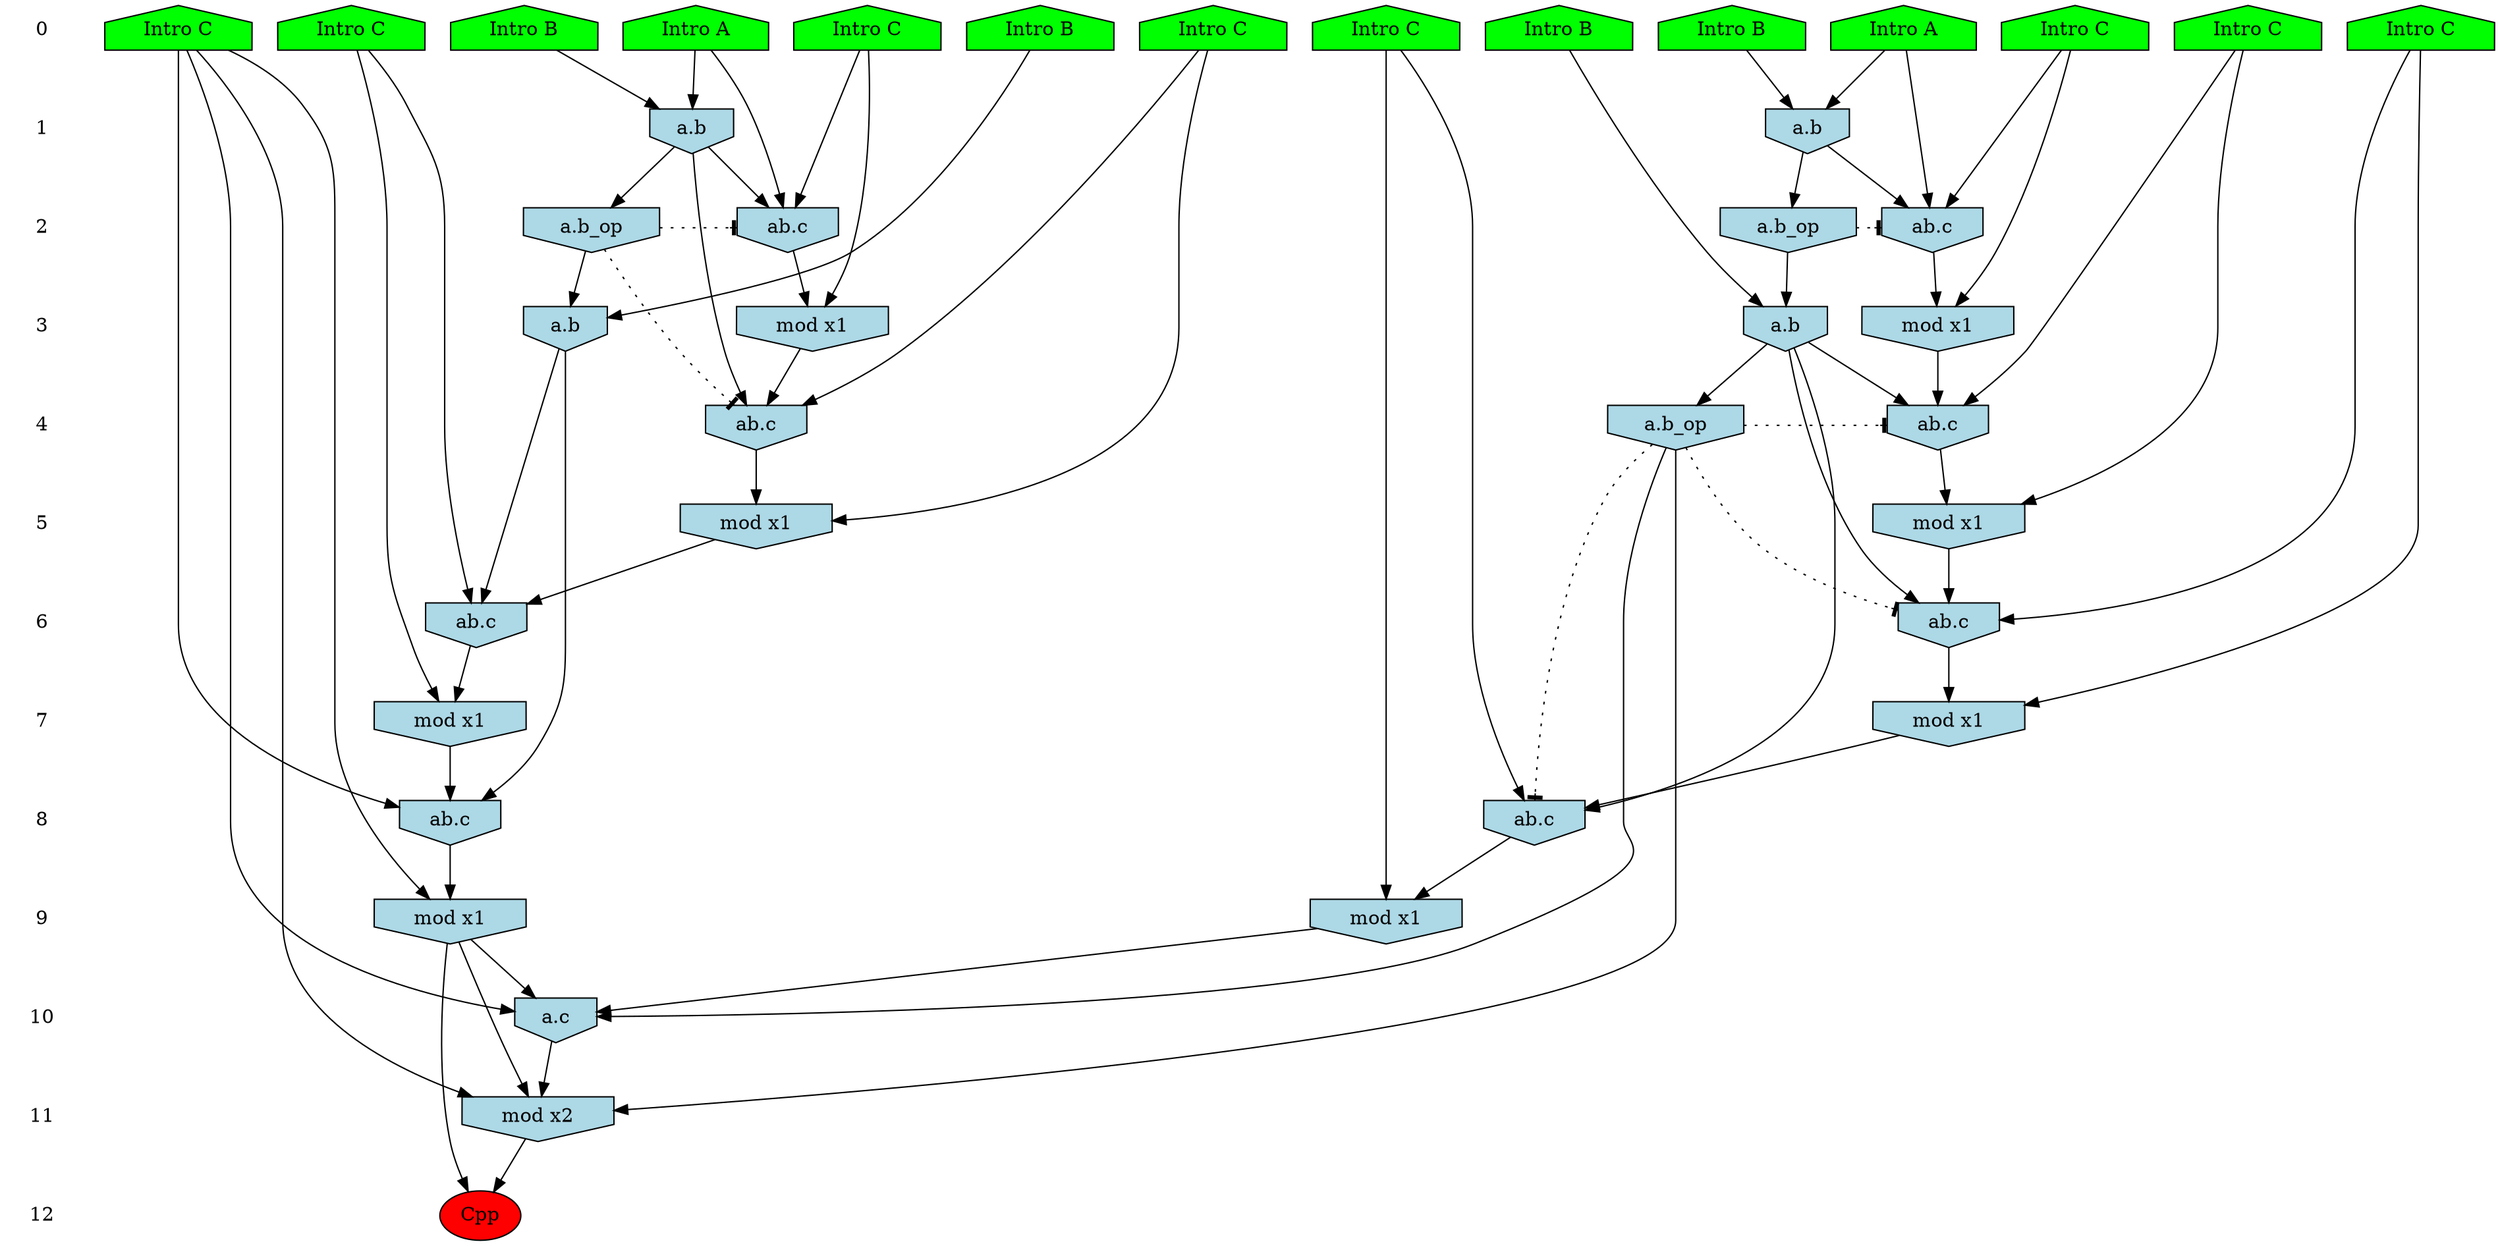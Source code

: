 /* Compression of 1 causal flows obtained in average at 1.241192E+01 t.u */
/* Compressed causal flows were: [1856] */
digraph G{
 ranksep=.5 ; 
{ rank = same ; "0" [shape=plaintext] ; node_1 [label ="Intro A", shape=house, style=filled, fillcolor=green] ;
node_2 [label ="Intro B", shape=house, style=filled, fillcolor=green] ;
node_3 [label ="Intro A", shape=house, style=filled, fillcolor=green] ;
node_4 [label ="Intro B", shape=house, style=filled, fillcolor=green] ;
node_5 [label ="Intro B", shape=house, style=filled, fillcolor=green] ;
node_6 [label ="Intro B", shape=house, style=filled, fillcolor=green] ;
node_7 [label ="Intro C", shape=house, style=filled, fillcolor=green] ;
node_8 [label ="Intro C", shape=house, style=filled, fillcolor=green] ;
node_9 [label ="Intro C", shape=house, style=filled, fillcolor=green] ;
node_10 [label ="Intro C", shape=house, style=filled, fillcolor=green] ;
node_11 [label ="Intro C", shape=house, style=filled, fillcolor=green] ;
node_12 [label ="Intro C", shape=house, style=filled, fillcolor=green] ;
node_13 [label ="Intro C", shape=house, style=filled, fillcolor=green] ;
node_14 [label ="Intro C", shape=house, style=filled, fillcolor=green] ;
}
{ rank = same ; "1" [shape=plaintext] ; node_15 [label="a.b", shape=invhouse, style=filled, fillcolor = lightblue] ;
node_19 [label="a.b", shape=invhouse, style=filled, fillcolor = lightblue] ;
}
{ rank = same ; "2" [shape=plaintext] ; node_16 [label="ab.c", shape=invhouse, style=filled, fillcolor = lightblue] ;
node_17 [label="a.b_op", shape=invhouse, style=filled, fillcolor = lightblue] ;
node_20 [label="ab.c", shape=invhouse, style=filled, fillcolor = lightblue] ;
node_28 [label="a.b_op", shape=invhouse, style=filled, fillcolor = lightblue] ;
}
{ rank = same ; "3" [shape=plaintext] ; node_18 [label="mod x1", shape=invhouse, style=filled, fillcolor = lightblue] ;
node_21 [label="a.b", shape=invhouse, style=filled, fillcolor = lightblue] ;
node_22 [label="mod x1", shape=invhouse, style=filled, fillcolor = lightblue] ;
node_30 [label="a.b", shape=invhouse, style=filled, fillcolor = lightblue] ;
}
{ rank = same ; "4" [shape=plaintext] ; node_23 [label="ab.c", shape=invhouse, style=filled, fillcolor = lightblue] ;
node_27 [label="ab.c", shape=invhouse, style=filled, fillcolor = lightblue] ;
node_33 [label="a.b_op", shape=invhouse, style=filled, fillcolor = lightblue] ;
}
{ rank = same ; "5" [shape=plaintext] ; node_24 [label="mod x1", shape=invhouse, style=filled, fillcolor = lightblue] ;
node_29 [label="mod x1", shape=invhouse, style=filled, fillcolor = lightblue] ;
}
{ rank = same ; "6" [shape=plaintext] ; node_25 [label="ab.c", shape=invhouse, style=filled, fillcolor = lightblue] ;
node_34 [label="ab.c", shape=invhouse, style=filled, fillcolor = lightblue] ;
}
{ rank = same ; "7" [shape=plaintext] ; node_26 [label="mod x1", shape=invhouse, style=filled, fillcolor = lightblue] ;
node_35 [label="mod x1", shape=invhouse, style=filled, fillcolor = lightblue] ;
}
{ rank = same ; "8" [shape=plaintext] ; node_31 [label="ab.c", shape=invhouse, style=filled, fillcolor = lightblue] ;
node_36 [label="ab.c", shape=invhouse, style=filled, fillcolor = lightblue] ;
}
{ rank = same ; "9" [shape=plaintext] ; node_32 [label="mod x1", shape=invhouse, style=filled, fillcolor = lightblue] ;
node_37 [label="mod x1", shape=invhouse, style=filled, fillcolor = lightblue] ;
}
{ rank = same ; "10" [shape=plaintext] ; node_38 [label="a.c", shape=invhouse, style=filled, fillcolor = lightblue] ;
}
{ rank = same ; "11" [shape=plaintext] ; node_39 [label="mod x2", shape=invhouse, style=filled, fillcolor = lightblue] ;
}
{ rank = same ; "12" [shape=plaintext] ; node_40 [label ="Cpp", style=filled, fillcolor=red] ;
}
"0" -> "1" [style="invis"]; 
"1" -> "2" [style="invis"]; 
"2" -> "3" [style="invis"]; 
"3" -> "4" [style="invis"]; 
"4" -> "5" [style="invis"]; 
"5" -> "6" [style="invis"]; 
"6" -> "7" [style="invis"]; 
"7" -> "8" [style="invis"]; 
"8" -> "9" [style="invis"]; 
"9" -> "10" [style="invis"]; 
"10" -> "11" [style="invis"]; 
"11" -> "12" [style="invis"]; 
node_1 -> node_15
node_6 -> node_15
node_1 -> node_16
node_7 -> node_16
node_15 -> node_16
node_15 -> node_17
node_7 -> node_18
node_16 -> node_18
node_3 -> node_19
node_5 -> node_19
node_3 -> node_20
node_8 -> node_20
node_19 -> node_20
node_4 -> node_21
node_17 -> node_21
node_8 -> node_22
node_20 -> node_22
node_9 -> node_23
node_18 -> node_23
node_21 -> node_23
node_9 -> node_24
node_23 -> node_24
node_14 -> node_25
node_21 -> node_25
node_24 -> node_25
node_14 -> node_26
node_25 -> node_26
node_10 -> node_27
node_19 -> node_27
node_22 -> node_27
node_19 -> node_28
node_10 -> node_29
node_27 -> node_29
node_2 -> node_30
node_28 -> node_30
node_11 -> node_31
node_21 -> node_31
node_26 -> node_31
node_11 -> node_32
node_31 -> node_32
node_21 -> node_33
node_13 -> node_34
node_29 -> node_34
node_30 -> node_34
node_13 -> node_35
node_34 -> node_35
node_12 -> node_36
node_30 -> node_36
node_35 -> node_36
node_12 -> node_37
node_36 -> node_37
node_12 -> node_38
node_32 -> node_38
node_33 -> node_38
node_37 -> node_38
node_12 -> node_39
node_33 -> node_39
node_37 -> node_39
node_38 -> node_39
node_37 -> node_40
node_39 -> node_40
node_17 -> node_16 [style=dotted, arrowhead = tee] 
node_28 -> node_27 [style=dotted, arrowhead = tee] 
node_28 -> node_20 [style=dotted, arrowhead = tee] 
node_33 -> node_31 [style=dotted, arrowhead = tee] 
node_33 -> node_25 [style=dotted, arrowhead = tee] 
node_33 -> node_23 [style=dotted, arrowhead = tee] 
}
/*
 Dot generation time: 0.001644
*/